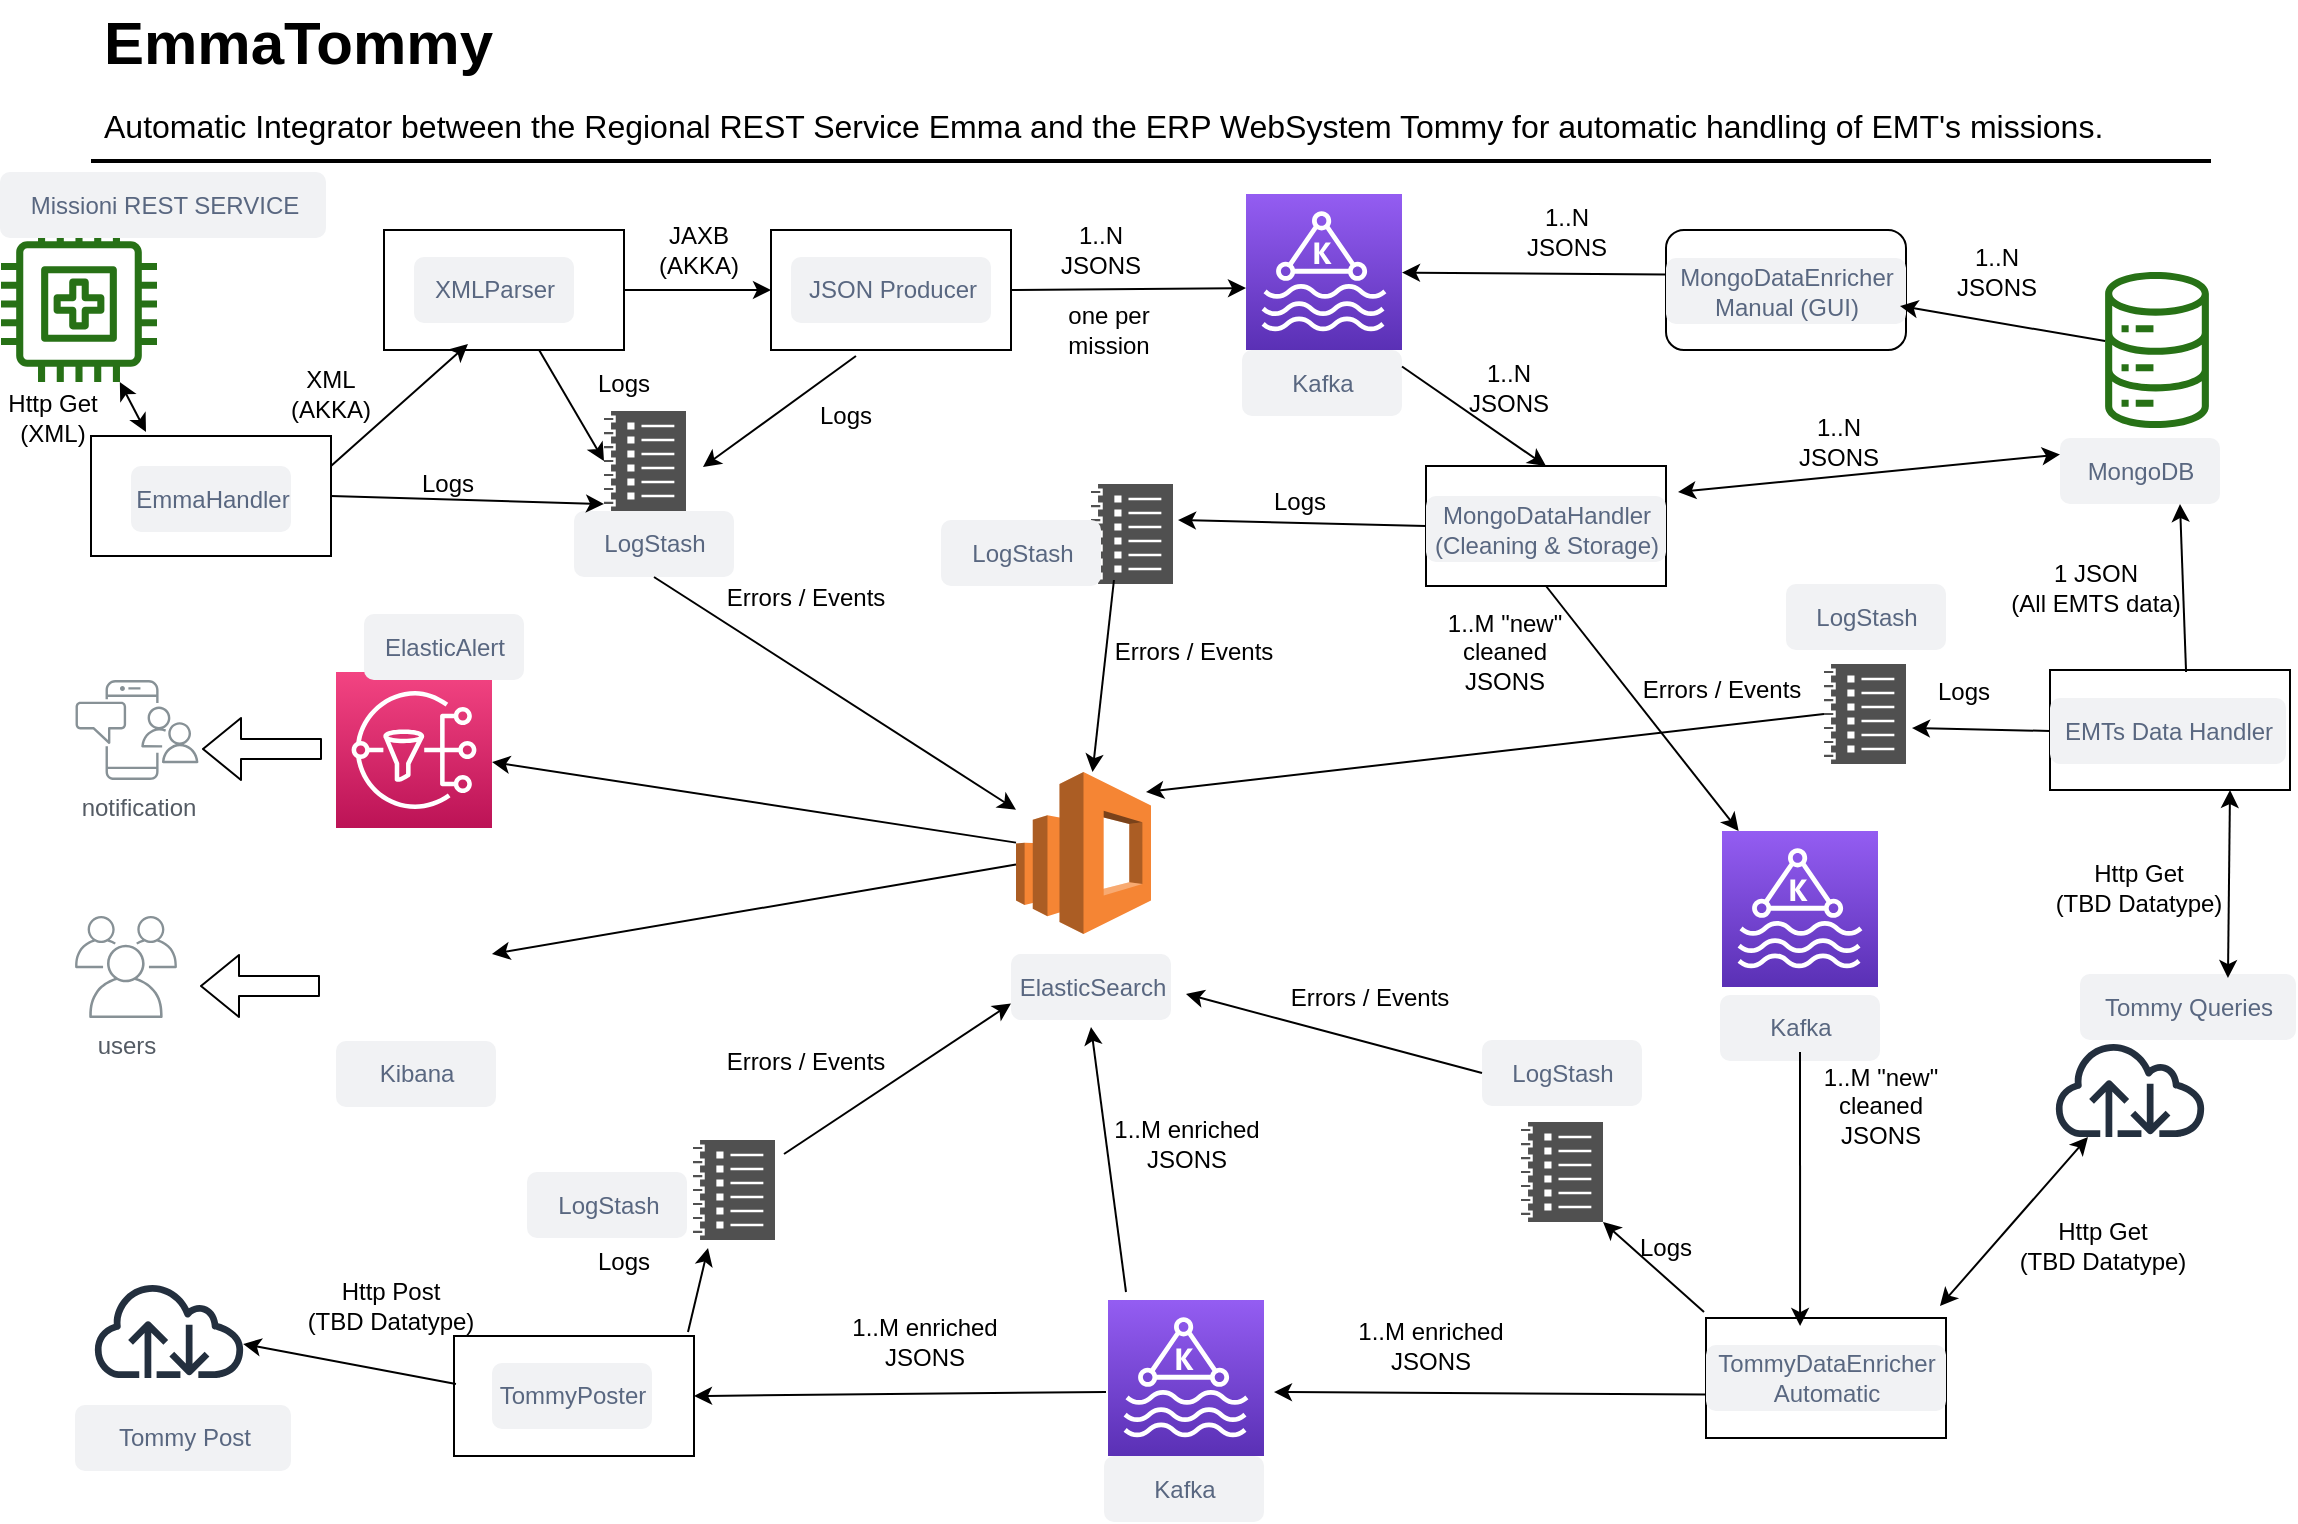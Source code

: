 <mxfile version="12.4.1" type="device" pages="1"><diagram id="Ht1M8jgEwFfnCIfOTk4-" name="Page-1"><mxGraphModel dx="1422" dy="769" grid="1" gridSize="10" guides="1" tooltips="1" connect="1" arrows="1" fold="1" page="1" pageScale="1" pageWidth="1169" pageHeight="827" math="0" shadow="0"><root><mxCell id="0"/><mxCell id="1" parent="0"/><mxCell id="-QjtrjUzRDEMRZ5MF8oH-47" value="EmmaTommy" style="text;html=1;resizable=0;points=[];autosize=1;align=left;verticalAlign=top;spacingTop=-4;fontSize=30;fontStyle=1" parent="1" vertex="1"><mxGeometry x="56.5" y="64.5" width="210" height="40" as="geometry"/></mxCell><mxCell id="-QjtrjUzRDEMRZ5MF8oH-48" value="Automatic Integrator between the Regional REST Service Emma and the ERP WebSystem Tommy for automatic handling of EMT's missions." style="text;html=1;resizable=0;points=[];autosize=1;align=left;verticalAlign=top;spacingTop=-4;fontSize=16;" parent="1" vertex="1"><mxGeometry x="56.5" y="114.5" width="1020" height="20" as="geometry"/></mxCell><mxCell id="SCVMTBWpLvtzJIhz15lM-1" value="" style="line;strokeWidth=2;html=1;fontSize=14;" parent="1" vertex="1"><mxGeometry x="52.5" y="139.5" width="1060" height="10" as="geometry"/></mxCell><mxCell id="BnP6x9EAKKf0JBf7ULfV-1" value="" style="outlineConnect=0;fontColor=#232F3E;gradientColor=none;fillColor=#277116;strokeColor=none;dashed=0;verticalLabelPosition=bottom;verticalAlign=top;align=center;html=1;fontSize=12;fontStyle=0;aspect=fixed;pointerEvents=1;shape=mxgraph.aws4.medical_emergency;" parent="1" vertex="1"><mxGeometry x="7.5" y="177" width="78" height="78" as="geometry"/></mxCell><mxCell id="BnP6x9EAKKf0JBf7ULfV-3" value="" style="outlineConnect=0;fontColor=#232F3E;gradientColor=none;fillColor=#277116;strokeColor=none;dashed=0;verticalLabelPosition=bottom;verticalAlign=top;align=center;html=1;fontSize=12;fontStyle=0;aspect=fixed;pointerEvents=1;shape=mxgraph.aws4.iot_analytics_data_store;" parent="1" vertex="1"><mxGeometry x="1058.5" y="200" width="54" height="78" as="geometry"/></mxCell><mxCell id="BnP6x9EAKKf0JBf7ULfV-4" value="" style="outlineConnect=0;fontColor=#232F3E;gradientColor=#945DF2;gradientDirection=north;fillColor=#5A30B5;strokeColor=#ffffff;dashed=0;verticalLabelPosition=bottom;verticalAlign=top;align=center;html=1;fontSize=12;fontStyle=0;aspect=fixed;shape=mxgraph.aws4.resourceIcon;resIcon=mxgraph.aws4.managed_streaming_for_kafka;" parent="1" vertex="1"><mxGeometry x="630" y="161" width="78" height="78" as="geometry"/></mxCell><mxCell id="BnP6x9EAKKf0JBf7ULfV-5" value="" style="rounded=0;whiteSpace=wrap;html=1;" parent="1" vertex="1"><mxGeometry x="52.5" y="282" width="120" height="60" as="geometry"/></mxCell><mxCell id="BnP6x9EAKKf0JBf7ULfV-6" value="" style="rounded=0;whiteSpace=wrap;html=1;" parent="1" vertex="1"><mxGeometry x="199" y="179" width="120" height="60" as="geometry"/></mxCell><mxCell id="BnP6x9EAKKf0JBf7ULfV-7" value="" style="pointerEvents=1;shadow=0;dashed=0;html=1;strokeColor=none;labelPosition=center;verticalLabelPosition=bottom;verticalAlign=top;align=center;fillColor=#505050;shape=mxgraph.mscae.oms.log_management" parent="1" vertex="1"><mxGeometry x="353.5" y="634" width="41" height="50" as="geometry"/></mxCell><mxCell id="BnP6x9EAKKf0JBf7ULfV-8" value="" style="pointerEvents=1;shadow=0;dashed=0;html=1;strokeColor=none;labelPosition=center;verticalLabelPosition=bottom;verticalAlign=top;align=center;fillColor=#505050;shape=mxgraph.mscae.oms.log_management" parent="1" vertex="1"><mxGeometry x="309" y="269.5" width="41" height="50" as="geometry"/></mxCell><mxCell id="BnP6x9EAKKf0JBf7ULfV-9" value="" style="rounded=0;whiteSpace=wrap;html=1;" parent="1" vertex="1"><mxGeometry x="720" y="297" width="120" height="60" as="geometry"/></mxCell><mxCell id="BnP6x9EAKKf0JBf7ULfV-11" value="" style="rounded=1;whiteSpace=wrap;html=1;" parent="1" vertex="1"><mxGeometry x="840" y="179" width="120" height="60" as="geometry"/></mxCell><mxCell id="BnP6x9EAKKf0JBf7ULfV-12" value="" style="outlineConnect=0;fontColor=#232F3E;gradientColor=#945DF2;gradientDirection=north;fillColor=#5A30B5;strokeColor=#ffffff;dashed=0;verticalLabelPosition=bottom;verticalAlign=top;align=center;html=1;fontSize=12;fontStyle=0;aspect=fixed;shape=mxgraph.aws4.resourceIcon;resIcon=mxgraph.aws4.managed_streaming_for_kafka;" parent="1" vertex="1"><mxGeometry x="868" y="479.5" width="78" height="78" as="geometry"/></mxCell><mxCell id="BnP6x9EAKKf0JBf7ULfV-13" value="" style="outlineConnect=0;fontColor=#232F3E;gradientColor=none;fillColor=#232F3E;strokeColor=none;dashed=0;verticalLabelPosition=bottom;verticalAlign=top;align=center;html=1;fontSize=12;fontStyle=0;aspect=fixed;pointerEvents=1;shape=mxgraph.aws4.internet;" parent="1" vertex="1"><mxGeometry x="1033" y="584.5" width="78" height="48" as="geometry"/></mxCell><mxCell id="BnP6x9EAKKf0JBf7ULfV-14" value="" style="outlineConnect=0;fontColor=#232F3E;gradientColor=none;fillColor=#232F3E;strokeColor=none;dashed=0;verticalLabelPosition=bottom;verticalAlign=top;align=center;html=1;fontSize=12;fontStyle=0;aspect=fixed;pointerEvents=1;shape=mxgraph.aws4.internet;" parent="1" vertex="1"><mxGeometry x="52.5" y="705" width="78" height="48" as="geometry"/></mxCell><mxCell id="BnP6x9EAKKf0JBf7ULfV-15" value="" style="rounded=0;whiteSpace=wrap;html=1;" parent="1" vertex="1"><mxGeometry x="860" y="723" width="120" height="60" as="geometry"/></mxCell><mxCell id="BnP6x9EAKKf0JBf7ULfV-16" value="" style="pointerEvents=1;shadow=0;dashed=0;html=1;strokeColor=none;labelPosition=center;verticalLabelPosition=bottom;verticalAlign=top;align=center;fillColor=#505050;shape=mxgraph.mscae.oms.log_management" parent="1" vertex="1"><mxGeometry x="552.5" y="306" width="41" height="50" as="geometry"/></mxCell><mxCell id="BnP6x9EAKKf0JBf7ULfV-17" value="" style="outlineConnect=0;fontColor=#232F3E;gradientColor=#945DF2;gradientDirection=north;fillColor=#5A30B5;strokeColor=#ffffff;dashed=0;verticalLabelPosition=bottom;verticalAlign=top;align=center;html=1;fontSize=12;fontStyle=0;aspect=fixed;shape=mxgraph.aws4.resourceIcon;resIcon=mxgraph.aws4.managed_streaming_for_kafka;" parent="1" vertex="1"><mxGeometry x="561" y="714" width="78" height="78" as="geometry"/></mxCell><mxCell id="BnP6x9EAKKf0JBf7ULfV-18" value="" style="rounded=0;whiteSpace=wrap;html=1;" parent="1" vertex="1"><mxGeometry x="234" y="732" width="120" height="60" as="geometry"/></mxCell><mxCell id="BnP6x9EAKKf0JBf7ULfV-19" value="" style="pointerEvents=1;shadow=0;dashed=0;html=1;strokeColor=none;labelPosition=center;verticalLabelPosition=bottom;verticalAlign=top;align=center;fillColor=#505050;shape=mxgraph.mscae.oms.log_management" parent="1" vertex="1"><mxGeometry x="767.5" y="625" width="41" height="50" as="geometry"/></mxCell><mxCell id="BnP6x9EAKKf0JBf7ULfV-20" value="" style="outlineConnect=0;dashed=0;verticalLabelPosition=bottom;verticalAlign=top;align=center;html=1;shape=mxgraph.aws3.elasticsearch_service;fillColor=#F58534;gradientColor=none;" parent="1" vertex="1"><mxGeometry x="515" y="450" width="67.5" height="81" as="geometry"/></mxCell><mxCell id="BnP6x9EAKKf0JBf7ULfV-21" value="" style="shape=image;html=1;verticalAlign=top;verticalLabelPosition=bottom;labelBackgroundColor=#ffffff;imageAspect=0;aspect=fixed;image=https://cdn4.iconfinder.com/data/icons/logos-brands-5/24/kibana-128.png" parent="1" vertex="1"><mxGeometry x="168" y="498.5" width="85" height="85" as="geometry"/></mxCell><mxCell id="BnP6x9EAKKf0JBf7ULfV-22" value="notification" style="outlineConnect=0;gradientColor=none;fontColor=#545B64;strokeColor=none;fillColor=#879196;dashed=0;verticalLabelPosition=bottom;verticalAlign=top;align=center;html=1;fontSize=12;fontStyle=0;aspect=fixed;shape=mxgraph.aws4.illustration_notification;pointerEvents=1" parent="1" vertex="1"><mxGeometry x="44.5" y="404" width="62" height="50" as="geometry"/></mxCell><mxCell id="BnP6x9EAKKf0JBf7ULfV-23" value="users" style="outlineConnect=0;gradientColor=none;fontColor=#545B64;strokeColor=none;fillColor=#879196;dashed=0;verticalLabelPosition=bottom;verticalAlign=top;align=center;html=1;fontSize=12;fontStyle=0;aspect=fixed;shape=mxgraph.aws4.illustration_users;pointerEvents=1" parent="1" vertex="1"><mxGeometry x="44.5" y="522" width="51" height="51" as="geometry"/></mxCell><mxCell id="BnP6x9EAKKf0JBf7ULfV-24" value="" style="outlineConnect=0;fontColor=#232F3E;gradientColor=#F34482;gradientDirection=north;fillColor=#BC1356;strokeColor=#ffffff;dashed=0;verticalLabelPosition=bottom;verticalAlign=top;align=center;html=1;fontSize=12;fontStyle=0;aspect=fixed;shape=mxgraph.aws4.resourceIcon;resIcon=mxgraph.aws4.sns;" parent="1" vertex="1"><mxGeometry x="175" y="400" width="78" height="78" as="geometry"/></mxCell><mxCell id="BnP6x9EAKKf0JBf7ULfV-26" value="XMLParser" style="rounded=1;align=center;fillColor=#F1F2F4;strokeColor=none;html=1;fontColor=#596780;fontSize=12" parent="1" vertex="1"><mxGeometry x="214" y="192.5" width="80" height="33" as="geometry"/></mxCell><mxCell id="BnP6x9EAKKf0JBf7ULfV-27" value="" style="rounded=0;whiteSpace=wrap;html=1;" parent="1" vertex="1"><mxGeometry x="392.5" y="179" width="120" height="60" as="geometry"/></mxCell><mxCell id="BnP6x9EAKKf0JBf7ULfV-29" value="JSON Producer" style="rounded=1;align=center;fillColor=#F1F2F4;strokeColor=none;html=1;fontColor=#596780;fontSize=12" parent="1" vertex="1"><mxGeometry x="402.5" y="192.5" width="100" height="33" as="geometry"/></mxCell><mxCell id="BnP6x9EAKKf0JBf7ULfV-30" value="ElasticSearch" style="rounded=1;align=center;fillColor=#F1F2F4;strokeColor=none;html=1;fontColor=#596780;fontSize=12" parent="1" vertex="1"><mxGeometry x="512.5" y="541" width="80" height="33" as="geometry"/></mxCell><mxCell id="BnP6x9EAKKf0JBf7ULfV-31" value="MongoDB" style="rounded=1;align=center;fillColor=#F1F2F4;strokeColor=none;html=1;fontColor=#596780;fontSize=12" parent="1" vertex="1"><mxGeometry x="1037" y="283" width="80" height="33" as="geometry"/></mxCell><mxCell id="BnP6x9EAKKf0JBf7ULfV-32" value="LogStash" style="rounded=1;align=center;fillColor=#F1F2F4;strokeColor=none;html=1;fontColor=#596780;fontSize=12" parent="1" vertex="1"><mxGeometry x="477.5" y="324" width="80" height="33" as="geometry"/></mxCell><mxCell id="BnP6x9EAKKf0JBf7ULfV-34" value="EmmaHandler" style="rounded=1;align=center;fillColor=#F1F2F4;strokeColor=none;html=1;fontColor=#596780;fontSize=12" parent="1" vertex="1"><mxGeometry x="72.5" y="297" width="80" height="33" as="geometry"/></mxCell><mxCell id="BnP6x9EAKKf0JBf7ULfV-35" value="LogStash" style="rounded=1;align=center;fillColor=#F1F2F4;strokeColor=none;html=1;fontColor=#596780;fontSize=12" parent="1" vertex="1"><mxGeometry x="748" y="584" width="80" height="33" as="geometry"/></mxCell><mxCell id="BnP6x9EAKKf0JBf7ULfV-36" value="LogStash" style="rounded=1;align=center;fillColor=#F1F2F4;strokeColor=none;html=1;fontColor=#596780;fontSize=12" parent="1" vertex="1"><mxGeometry x="270.5" y="650" width="80" height="33" as="geometry"/></mxCell><mxCell id="BnP6x9EAKKf0JBf7ULfV-37" value="Kafka" style="rounded=1;align=center;fillColor=#F1F2F4;strokeColor=none;html=1;fontColor=#596780;fontSize=12" parent="1" vertex="1"><mxGeometry x="628" y="239" width="80" height="33" as="geometry"/></mxCell><mxCell id="BnP6x9EAKKf0JBf7ULfV-38" value="Kafka" style="rounded=1;align=center;fillColor=#F1F2F4;strokeColor=none;html=1;fontColor=#596780;fontSize=12" parent="1" vertex="1"><mxGeometry x="867" y="561.5" width="80" height="33" as="geometry"/></mxCell><mxCell id="BnP6x9EAKKf0JBf7ULfV-39" value="Kafka" style="rounded=1;align=center;fillColor=#F1F2F4;strokeColor=none;html=1;fontColor=#596780;fontSize=12" parent="1" vertex="1"><mxGeometry x="559" y="792" width="80" height="33" as="geometry"/></mxCell><mxCell id="BnP6x9EAKKf0JBf7ULfV-40" value="Tommy Queries" style="rounded=1;align=center;fillColor=#F1F2F4;strokeColor=none;html=1;fontColor=#596780;fontSize=12" parent="1" vertex="1"><mxGeometry x="1047" y="551" width="108" height="33" as="geometry"/></mxCell><mxCell id="BnP6x9EAKKf0JBf7ULfV-41" value="Tommy Post" style="rounded=1;align=center;fillColor=#F1F2F4;strokeColor=none;html=1;fontColor=#596780;fontSize=12" parent="1" vertex="1"><mxGeometry x="44.5" y="766.5" width="108" height="33" as="geometry"/></mxCell><mxCell id="BnP6x9EAKKf0JBf7ULfV-42" value="&lt;div&gt;MongoDataHandler&lt;/div&gt;&lt;div&gt;(Cleaning &amp;amp; Storage)&lt;br&gt;&lt;/div&gt;" style="rounded=1;align=center;fillColor=#F1F2F4;strokeColor=none;html=1;fontColor=#596780;fontSize=12" parent="1" vertex="1"><mxGeometry x="720" y="312" width="120" height="33" as="geometry"/></mxCell><mxCell id="BnP6x9EAKKf0JBf7ULfV-43" value="&lt;div&gt;MongoDataEnricher&lt;/div&gt;&lt;div&gt;Manual (GUI)&lt;br&gt;&lt;/div&gt;" style="rounded=1;align=center;fillColor=#F1F2F4;strokeColor=none;html=1;fontColor=#596780;fontSize=12" parent="1" vertex="1"><mxGeometry x="840" y="193" width="120" height="33" as="geometry"/></mxCell><mxCell id="BnP6x9EAKKf0JBf7ULfV-44" value="&lt;div&gt;TommyDataEnricher&lt;/div&gt;Automatic" style="rounded=1;align=center;fillColor=#F1F2F4;strokeColor=none;html=1;fontColor=#596780;fontSize=12" parent="1" vertex="1"><mxGeometry x="860" y="736.5" width="120" height="33" as="geometry"/></mxCell><mxCell id="BnP6x9EAKKf0JBf7ULfV-45" value="Missioni REST SERVICE" style="rounded=1;align=center;fillColor=#F1F2F4;strokeColor=none;html=1;fontColor=#596780;fontSize=12" parent="1" vertex="1"><mxGeometry x="7" y="150" width="163" height="33" as="geometry"/></mxCell><mxCell id="BnP6x9EAKKf0JBf7ULfV-46" value="TommyPoster" style="rounded=1;align=center;fillColor=#F1F2F4;strokeColor=none;html=1;fontColor=#596780;fontSize=12" parent="1" vertex="1"><mxGeometry x="253" y="745.5" width="80" height="33" as="geometry"/></mxCell><mxCell id="BnP6x9EAKKf0JBf7ULfV-48" value="LogStash" style="rounded=1;align=center;fillColor=#F1F2F4;strokeColor=none;html=1;fontColor=#596780;fontSize=12" parent="1" vertex="1"><mxGeometry x="294" y="319.5" width="80" height="33" as="geometry"/></mxCell><mxCell id="BnP6x9EAKKf0JBf7ULfV-49" value="Kibana" style="rounded=1;align=center;fillColor=#F1F2F4;strokeColor=none;html=1;fontColor=#596780;fontSize=12" parent="1" vertex="1"><mxGeometry x="175" y="584.5" width="80" height="33" as="geometry"/></mxCell><mxCell id="BnP6x9EAKKf0JBf7ULfV-51" value="" style="endArrow=classic;html=1;exitX=1;exitY=0.25;exitDx=0;exitDy=0;entryX=0.35;entryY=0.95;entryDx=0;entryDy=0;entryPerimeter=0;" parent="1" source="BnP6x9EAKKf0JBf7ULfV-5" target="BnP6x9EAKKf0JBf7ULfV-6" edge="1"><mxGeometry width="50" height="50" relative="1" as="geometry"><mxPoint x="190" y="300" as="sourcePoint"/><mxPoint x="240" y="250" as="targetPoint"/></mxGeometry></mxCell><mxCell id="BnP6x9EAKKf0JBf7ULfV-53" value="" style="endArrow=classic;html=1;entryX=0;entryY=0.5;entryDx=0;entryDy=0;entryPerimeter=0;" parent="1" source="BnP6x9EAKKf0JBf7ULfV-6" target="BnP6x9EAKKf0JBf7ULfV-8" edge="1"><mxGeometry width="50" height="50" relative="1" as="geometry"><mxPoint x="192.5" y="317" as="sourcePoint"/><mxPoint x="310" y="270" as="targetPoint"/></mxGeometry></mxCell><mxCell id="BnP6x9EAKKf0JBf7ULfV-56" value="" style="endArrow=classic;startArrow=classic;html=1;" parent="1" target="BnP6x9EAKKf0JBf7ULfV-1" edge="1"><mxGeometry width="50" height="50" relative="1" as="geometry"><mxPoint x="80" y="280" as="sourcePoint"/><mxPoint x="110" y="240" as="targetPoint"/></mxGeometry></mxCell><mxCell id="BnP6x9EAKKf0JBf7ULfV-57" value="" style="endArrow=classic;html=1;exitX=1;exitY=0.5;exitDx=0;exitDy=0;entryX=0;entryY=0.5;entryDx=0;entryDy=0;" parent="1" source="BnP6x9EAKKf0JBf7ULfV-6" target="BnP6x9EAKKf0JBf7ULfV-27" edge="1"><mxGeometry width="50" height="50" relative="1" as="geometry"><mxPoint x="316.5" y="257" as="sourcePoint"/><mxPoint x="370" y="209" as="targetPoint"/></mxGeometry></mxCell><mxCell id="BnP6x9EAKKf0JBf7ULfV-58" value="" style="endArrow=classic;html=1;exitX=0.5;exitY=1;exitDx=0;exitDy=0;" parent="1" source="BnP6x9EAKKf0JBf7ULfV-48" target="BnP6x9EAKKf0JBf7ULfV-20" edge="1"><mxGeometry width="50" height="50" relative="1" as="geometry"><mxPoint x="350" y="490" as="sourcePoint"/><mxPoint x="400" y="440" as="targetPoint"/></mxGeometry></mxCell><mxCell id="BnP6x9EAKKf0JBf7ULfV-59" value="" style="endArrow=classic;html=1;exitX=0.28;exitY=0.96;exitDx=0;exitDy=0;exitPerimeter=0;" parent="1" source="BnP6x9EAKKf0JBf7ULfV-16" target="BnP6x9EAKKf0JBf7ULfV-20" edge="1"><mxGeometry width="50" height="50" relative="1" as="geometry"><mxPoint x="344" y="362.5" as="sourcePoint"/><mxPoint x="528.02" y="551" as="targetPoint"/></mxGeometry></mxCell><mxCell id="BnP6x9EAKKf0JBf7ULfV-60" value="" style="endArrow=classic;html=1;exitX=0;exitY=0.5;exitDx=0;exitDy=0;" parent="1" source="BnP6x9EAKKf0JBf7ULfV-35" edge="1"><mxGeometry width="50" height="50" relative="1" as="geometry"><mxPoint x="354" y="372.5" as="sourcePoint"/><mxPoint x="600" y="561" as="targetPoint"/></mxGeometry></mxCell><mxCell id="BnP6x9EAKKf0JBf7ULfV-61" value="" style="endArrow=classic;html=1;exitX=1.11;exitY=0.14;exitDx=0;exitDy=0;entryX=0;entryY=0.75;entryDx=0;entryDy=0;exitPerimeter=0;" parent="1" source="BnP6x9EAKKf0JBf7ULfV-7" target="BnP6x9EAKKf0JBf7ULfV-30" edge="1"><mxGeometry width="50" height="50" relative="1" as="geometry"><mxPoint x="364" y="382.5" as="sourcePoint"/><mxPoint x="548.02" y="571" as="targetPoint"/></mxGeometry></mxCell><mxCell id="BnP6x9EAKKf0JBf7ULfV-62" value="" style="endArrow=classic;html=1;" parent="1" source="BnP6x9EAKKf0JBf7ULfV-20" target="BnP6x9EAKKf0JBf7ULfV-24" edge="1"><mxGeometry width="50" height="50" relative="1" as="geometry"><mxPoint x="590" y="660" as="sourcePoint"/><mxPoint x="558.02" y="581" as="targetPoint"/></mxGeometry></mxCell><mxCell id="BnP6x9EAKKf0JBf7ULfV-63" value="" style="endArrow=classic;html=1;entryX=1;entryY=0.5;entryDx=0;entryDy=0;" parent="1" source="BnP6x9EAKKf0JBf7ULfV-20" target="BnP6x9EAKKf0JBf7ULfV-21" edge="1"><mxGeometry width="50" height="50" relative="1" as="geometry"><mxPoint x="510" y="500" as="sourcePoint"/><mxPoint x="568.02" y="591" as="targetPoint"/></mxGeometry></mxCell><mxCell id="BnP6x9EAKKf0JBf7ULfV-64" value="" style="endArrow=classic;html=1;exitX=0.354;exitY=1.05;exitDx=0;exitDy=0;entryX=1.207;entryY=0.56;entryDx=0;entryDy=0;entryPerimeter=0;exitPerimeter=0;" parent="1" source="BnP6x9EAKKf0JBf7ULfV-27" target="BnP6x9EAKKf0JBf7ULfV-8" edge="1"><mxGeometry width="50" height="50" relative="1" as="geometry"><mxPoint x="394" y="412.5" as="sourcePoint"/><mxPoint x="578.02" y="601" as="targetPoint"/></mxGeometry></mxCell><mxCell id="BnP6x9EAKKf0JBf7ULfV-65" value="" style="endArrow=classic;html=1;exitX=0;exitY=0.5;exitDx=0;exitDy=0;entryX=1.061;entryY=0.36;entryDx=0;entryDy=0;entryPerimeter=0;" parent="1" source="BnP6x9EAKKf0JBf7ULfV-9" target="BnP6x9EAKKf0JBf7ULfV-16" edge="1"><mxGeometry width="50" height="50" relative="1" as="geometry"><mxPoint x="404" y="422.5" as="sourcePoint"/><mxPoint x="588.02" y="611" as="targetPoint"/></mxGeometry></mxCell><mxCell id="BnP6x9EAKKf0JBf7ULfV-66" value="" style="endArrow=classic;html=1;entryX=0.975;entryY=0.633;entryDx=0;entryDy=0;entryPerimeter=0;" parent="1" source="BnP6x9EAKKf0JBf7ULfV-3" target="BnP6x9EAKKf0JBf7ULfV-11" edge="1"><mxGeometry width="50" height="50" relative="1" as="geometry"><mxPoint x="910" y="370" as="sourcePoint"/><mxPoint x="598.02" y="621" as="targetPoint"/></mxGeometry></mxCell><mxCell id="BnP6x9EAKKf0JBf7ULfV-67" value="" style="endArrow=classic;html=1;exitX=0.5;exitY=1;exitDx=0;exitDy=0;" parent="1" source="BnP6x9EAKKf0JBf7ULfV-9" target="BnP6x9EAKKf0JBf7ULfV-12" edge="1"><mxGeometry width="50" height="50" relative="1" as="geometry"><mxPoint x="424" y="442.5" as="sourcePoint"/><mxPoint x="608.02" y="631" as="targetPoint"/></mxGeometry></mxCell><mxCell id="BnP6x9EAKKf0JBf7ULfV-68" value="" style="endArrow=classic;html=1;exitX=1;exitY=0.25;exitDx=0;exitDy=0;entryX=0.5;entryY=0;entryDx=0;entryDy=0;" parent="1" source="BnP6x9EAKKf0JBf7ULfV-37" target="BnP6x9EAKKf0JBf7ULfV-9" edge="1"><mxGeometry width="50" height="50" relative="1" as="geometry"><mxPoint x="434" y="452.5" as="sourcePoint"/><mxPoint x="618.02" y="641" as="targetPoint"/></mxGeometry></mxCell><mxCell id="BnP6x9EAKKf0JBf7ULfV-69" value="" style="endArrow=classic;html=1;exitX=0;exitY=0.25;exitDx=0;exitDy=0;" parent="1" source="BnP6x9EAKKf0JBf7ULfV-43" target="BnP6x9EAKKf0JBf7ULfV-4" edge="1"><mxGeometry width="50" height="50" relative="1" as="geometry"><mxPoint x="444" y="462.5" as="sourcePoint"/><mxPoint x="628.02" y="651" as="targetPoint"/></mxGeometry></mxCell><mxCell id="BnP6x9EAKKf0JBf7ULfV-72" value="" style="shape=flexArrow;endArrow=classic;html=1;" parent="1" edge="1"><mxGeometry width="50" height="50" relative="1" as="geometry"><mxPoint x="168" y="438.5" as="sourcePoint"/><mxPoint x="108" y="438.5" as="targetPoint"/></mxGeometry></mxCell><mxCell id="BnP6x9EAKKf0JBf7ULfV-73" value="" style="shape=flexArrow;endArrow=classic;html=1;" parent="1" edge="1"><mxGeometry width="50" height="50" relative="1" as="geometry"><mxPoint x="167" y="557" as="sourcePoint"/><mxPoint x="107" y="557" as="targetPoint"/></mxGeometry></mxCell><mxCell id="BnP6x9EAKKf0JBf7ULfV-75" value="" style="endArrow=classic;html=1;entryX=0.392;entryY=0.067;entryDx=0;entryDy=0;entryPerimeter=0;" parent="1" target="BnP6x9EAKKf0JBf7ULfV-15" edge="1"><mxGeometry width="50" height="50" relative="1" as="geometry"><mxPoint x="907" y="590" as="sourcePoint"/><mxPoint x="954.5" y="589" as="targetPoint"/></mxGeometry></mxCell><mxCell id="BnP6x9EAKKf0JBf7ULfV-76" value="" style="endArrow=classic;html=1;entryX=1;entryY=1;entryDx=0;entryDy=0;entryPerimeter=0;" parent="1" target="BnP6x9EAKKf0JBf7ULfV-19" edge="1"><mxGeometry width="50" height="50" relative="1" as="geometry"><mxPoint x="859" y="720" as="sourcePoint"/><mxPoint x="261" y="256" as="targetPoint"/></mxGeometry></mxCell><mxCell id="BnP6x9EAKKf0JBf7ULfV-77" value="" style="endArrow=classic;html=1;exitX=0;exitY=0.75;exitDx=0;exitDy=0;entryX=1.064;entryY=0.59;entryDx=0;entryDy=0;entryPerimeter=0;" parent="1" source="BnP6x9EAKKf0JBf7ULfV-44" target="BnP6x9EAKKf0JBf7ULfV-17" edge="1"><mxGeometry width="50" height="50" relative="1" as="geometry"><mxPoint x="686" y="766" as="sourcePoint"/><mxPoint x="754.5" y="705" as="targetPoint"/></mxGeometry></mxCell><mxCell id="BnP6x9EAKKf0JBf7ULfV-78" value="" style="endArrow=classic;html=1;entryX=1;entryY=0.5;entryDx=0;entryDy=0;" parent="1" target="BnP6x9EAKKf0JBf7ULfV-18" edge="1"><mxGeometry width="50" height="50" relative="1" as="geometry"><mxPoint x="560" y="760" as="sourcePoint"/><mxPoint x="281" y="276" as="targetPoint"/></mxGeometry></mxCell><mxCell id="BnP6x9EAKKf0JBf7ULfV-80" value="" style="endArrow=classic;html=1;exitX=0.008;exitY=0.4;exitDx=0;exitDy=0;exitPerimeter=0;" parent="1" source="BnP6x9EAKKf0JBf7ULfV-18" target="BnP6x9EAKKf0JBf7ULfV-14" edge="1"><mxGeometry width="50" height="50" relative="1" as="geometry"><mxPoint x="232.5" y="357" as="sourcePoint"/><mxPoint x="301" y="296" as="targetPoint"/></mxGeometry></mxCell><mxCell id="BnP6x9EAKKf0JBf7ULfV-82" value="Errors / Events" style="text;html=1;strokeColor=none;fillColor=none;align=center;verticalAlign=middle;whiteSpace=wrap;rounded=0;" parent="1" vertex="1"><mxGeometry x="366.5" y="352.5" width="86" height="20" as="geometry"/></mxCell><mxCell id="BnP6x9EAKKf0JBf7ULfV-90" value="Http Get (XML)" style="text;html=1;strokeColor=none;fillColor=none;align=center;verticalAlign=middle;whiteSpace=wrap;rounded=0;" parent="1" vertex="1"><mxGeometry x="7" y="263" width="53" height="20" as="geometry"/></mxCell><mxCell id="BnP6x9EAKKf0JBf7ULfV-91" value="XML (AKKA)" style="text;html=1;strokeColor=none;fillColor=none;align=center;verticalAlign=middle;whiteSpace=wrap;rounded=0;" parent="1" vertex="1"><mxGeometry x="146" y="250.5" width="53" height="20" as="geometry"/></mxCell><mxCell id="BnP6x9EAKKf0JBf7ULfV-92" value="JAXB (AKKA)" style="text;html=1;strokeColor=none;fillColor=none;align=center;verticalAlign=middle;whiteSpace=wrap;rounded=0;" parent="1" vertex="1"><mxGeometry x="329.5" y="179" width="53" height="20" as="geometry"/></mxCell><mxCell id="BnP6x9EAKKf0JBf7ULfV-93" value="" style="endArrow=classic;html=1;exitX=1;exitY=0.5;exitDx=0;exitDy=0;entryX=0;entryY=0.603;entryDx=0;entryDy=0;entryPerimeter=0;" parent="1" source="BnP6x9EAKKf0JBf7ULfV-27" target="BnP6x9EAKKf0JBf7ULfV-4" edge="1"><mxGeometry width="50" height="50" relative="1" as="geometry"><mxPoint x="526.5" y="208" as="sourcePoint"/><mxPoint x="620" y="208" as="targetPoint"/></mxGeometry></mxCell><mxCell id="BnP6x9EAKKf0JBf7ULfV-94" value="1..N JSONS" style="text;html=1;strokeColor=none;fillColor=none;align=center;verticalAlign=middle;whiteSpace=wrap;rounded=0;" parent="1" vertex="1"><mxGeometry x="531" y="179" width="53" height="20" as="geometry"/></mxCell><mxCell id="BnP6x9EAKKf0JBf7ULfV-95" value="one per mission" style="text;html=1;strokeColor=none;fillColor=none;align=center;verticalAlign=middle;whiteSpace=wrap;rounded=0;" parent="1" vertex="1"><mxGeometry x="534.5" y="219" width="53" height="20" as="geometry"/></mxCell><mxCell id="BnP6x9EAKKf0JBf7ULfV-96" value="1..N JSONS" style="text;html=1;strokeColor=none;fillColor=none;align=center;verticalAlign=middle;whiteSpace=wrap;rounded=0;" parent="1" vertex="1"><mxGeometry x="735" y="248" width="53" height="20" as="geometry"/></mxCell><mxCell id="BnP6x9EAKKf0JBf7ULfV-97" value="1..N JSONS" style="text;html=1;strokeColor=none;fillColor=none;align=center;verticalAlign=middle;whiteSpace=wrap;rounded=0;" parent="1" vertex="1"><mxGeometry x="979" y="190" width="53" height="20" as="geometry"/></mxCell><mxCell id="BnP6x9EAKKf0JBf7ULfV-98" value="1..N JSONS" style="text;html=1;strokeColor=none;fillColor=none;align=center;verticalAlign=middle;whiteSpace=wrap;rounded=0;" parent="1" vertex="1"><mxGeometry x="763.5" y="170" width="53" height="20" as="geometry"/></mxCell><mxCell id="BnP6x9EAKKf0JBf7ULfV-100" value="1..M &quot;new&quot; cleaned JSONS" style="text;html=1;strokeColor=none;fillColor=none;align=center;verticalAlign=middle;whiteSpace=wrap;rounded=0;" parent="1" vertex="1"><mxGeometry x="720" y="380" width="79" height="20" as="geometry"/></mxCell><mxCell id="BnP6x9EAKKf0JBf7ULfV-101" value="1..M &quot;new&quot; cleaned JSONS" style="text;html=1;strokeColor=none;fillColor=none;align=center;verticalAlign=middle;whiteSpace=wrap;rounded=0;" parent="1" vertex="1"><mxGeometry x="908" y="607" width="79" height="20" as="geometry"/></mxCell><mxCell id="BnP6x9EAKKf0JBf7ULfV-102" value="" style="endArrow=classic;html=1;" parent="1" edge="1"><mxGeometry width="50" height="50" relative="1" as="geometry"><mxPoint x="570" y="710" as="sourcePoint"/><mxPoint x="552.5" y="577.5" as="targetPoint"/></mxGeometry></mxCell><mxCell id="BnP6x9EAKKf0JBf7ULfV-103" value="1..M enriched JSONS" style="text;html=1;strokeColor=none;fillColor=none;align=center;verticalAlign=middle;whiteSpace=wrap;rounded=0;" parent="1" vertex="1"><mxGeometry x="561" y="617.5" width="79" height="36" as="geometry"/></mxCell><mxCell id="BnP6x9EAKKf0JBf7ULfV-104" value="1..M enriched JSONS" style="text;html=1;strokeColor=none;fillColor=none;align=center;verticalAlign=middle;whiteSpace=wrap;rounded=0;" parent="1" vertex="1"><mxGeometry x="430" y="717" width="79" height="36" as="geometry"/></mxCell><mxCell id="BnP6x9EAKKf0JBf7ULfV-105" value="1..M enriched JSONS" style="text;html=1;strokeColor=none;fillColor=none;align=center;verticalAlign=middle;whiteSpace=wrap;rounded=0;" parent="1" vertex="1"><mxGeometry x="682.5" y="718.5" width="79" height="36" as="geometry"/></mxCell><mxCell id="BnP6x9EAKKf0JBf7ULfV-106" value="&lt;div&gt;Http Post&lt;/div&gt;&lt;div&gt;(TBD Datatype)&lt;br&gt;&lt;/div&gt;" style="text;html=1;strokeColor=none;fillColor=none;align=center;verticalAlign=middle;whiteSpace=wrap;rounded=0;" parent="1" vertex="1"><mxGeometry x="155" y="699" width="95" height="36" as="geometry"/></mxCell><mxCell id="BnP6x9EAKKf0JBf7ULfV-108" value="Logs" style="text;html=1;strokeColor=none;fillColor=none;align=center;verticalAlign=middle;whiteSpace=wrap;rounded=0;" parent="1" vertex="1"><mxGeometry x="276" y="245.5" width="86" height="20" as="geometry"/></mxCell><mxCell id="BnP6x9EAKKf0JBf7ULfV-110" value="Errors / Events" style="text;html=1;strokeColor=none;fillColor=none;align=center;verticalAlign=middle;whiteSpace=wrap;rounded=0;" parent="1" vertex="1"><mxGeometry x="561" y="380" width="86" height="20" as="geometry"/></mxCell><mxCell id="BnP6x9EAKKf0JBf7ULfV-112" value="Errors / Events" style="text;html=1;strokeColor=none;fillColor=none;align=center;verticalAlign=middle;whiteSpace=wrap;rounded=0;" parent="1" vertex="1"><mxGeometry x="649" y="553" width="86" height="20" as="geometry"/></mxCell><mxCell id="BnP6x9EAKKf0JBf7ULfV-113" value="Errors / Events" style="text;html=1;strokeColor=none;fillColor=none;align=center;verticalAlign=middle;whiteSpace=wrap;rounded=0;" parent="1" vertex="1"><mxGeometry x="366.5" y="584.5" width="86" height="20" as="geometry"/></mxCell><mxCell id="BnP6x9EAKKf0JBf7ULfV-114" value="&lt;div&gt;Http Get&lt;/div&gt;&lt;div&gt;(TBD Datatype)&lt;br&gt;&lt;/div&gt;" style="text;html=1;strokeColor=none;fillColor=none;align=center;verticalAlign=middle;whiteSpace=wrap;rounded=0;" parent="1" vertex="1"><mxGeometry x="1011" y="669" width="95" height="36" as="geometry"/></mxCell><mxCell id="BnP6x9EAKKf0JBf7ULfV-117" value="Logs" style="text;html=1;strokeColor=none;fillColor=none;align=center;verticalAlign=middle;whiteSpace=wrap;rounded=0;" parent="1" vertex="1"><mxGeometry x="614" y="305" width="86" height="20" as="geometry"/></mxCell><mxCell id="BnP6x9EAKKf0JBf7ULfV-119" value="" style="endArrow=classic;html=1;entryX=0.183;entryY=1.08;entryDx=0;entryDy=0;entryPerimeter=0;" parent="1" target="BnP6x9EAKKf0JBf7ULfV-7" edge="1"><mxGeometry width="50" height="50" relative="1" as="geometry"><mxPoint x="351" y="730" as="sourcePoint"/><mxPoint x="303.738" y="719.1" as="targetPoint"/></mxGeometry></mxCell><mxCell id="BnP6x9EAKKf0JBf7ULfV-120" value="Logs" style="text;html=1;strokeColor=none;fillColor=none;align=center;verticalAlign=middle;whiteSpace=wrap;rounded=0;" parent="1" vertex="1"><mxGeometry x="797" y="677.5" width="86" height="20" as="geometry"/></mxCell><mxCell id="BnP6x9EAKKf0JBf7ULfV-121" value="" style="endArrow=classic;html=1;exitX=1;exitY=0.5;exitDx=0;exitDy=0;entryX=0;entryY=0.93;entryDx=0;entryDy=0;entryPerimeter=0;" parent="1" source="BnP6x9EAKKf0JBf7ULfV-5" target="BnP6x9EAKKf0JBf7ULfV-8" edge="1"><mxGeometry width="50" height="50" relative="1" as="geometry"><mxPoint x="182.5" y="307" as="sourcePoint"/><mxPoint x="251" y="246" as="targetPoint"/></mxGeometry></mxCell><mxCell id="BnP6x9EAKKf0JBf7ULfV-122" value="Logs" style="text;html=1;strokeColor=none;fillColor=none;align=center;verticalAlign=middle;whiteSpace=wrap;rounded=0;" parent="1" vertex="1"><mxGeometry x="188" y="296" width="86" height="20" as="geometry"/></mxCell><mxCell id="BnP6x9EAKKf0JBf7ULfV-127" value="Logs" style="text;html=1;strokeColor=none;fillColor=none;align=center;verticalAlign=middle;whiteSpace=wrap;rounded=0;" parent="1" vertex="1"><mxGeometry x="276" y="685" width="86" height="20" as="geometry"/></mxCell><mxCell id="BnP6x9EAKKf0JBf7ULfV-129" value="ElasticAlert" style="rounded=1;align=center;fillColor=#F1F2F4;strokeColor=none;html=1;fontColor=#596780;fontSize=12" parent="1" vertex="1"><mxGeometry x="189" y="371" width="80" height="33" as="geometry"/></mxCell><mxCell id="VDv31dbSlnKD1pFnh0bS-1" value="" style="rounded=0;whiteSpace=wrap;html=1;" parent="1" vertex="1"><mxGeometry x="1032" y="399" width="120" height="60" as="geometry"/></mxCell><mxCell id="VDv31dbSlnKD1pFnh0bS-2" value="&lt;div&gt;Http Get&lt;/div&gt;&lt;div&gt;(TBD Datatype)&lt;br&gt;&lt;/div&gt;" style="text;html=1;strokeColor=none;fillColor=none;align=center;verticalAlign=middle;whiteSpace=wrap;rounded=0;" parent="1" vertex="1"><mxGeometry x="1029" y="490" width="95" height="36" as="geometry"/></mxCell><mxCell id="VDv31dbSlnKD1pFnh0bS-3" value="" style="endArrow=classic;startArrow=classic;html=1;entryX=0.975;entryY=-0.1;entryDx=0;entryDy=0;entryPerimeter=0;" parent="1" source="BnP6x9EAKKf0JBf7ULfV-13" target="BnP6x9EAKKf0JBf7ULfV-15" edge="1"><mxGeometry width="50" height="50" relative="1" as="geometry"><mxPoint x="990" y="430" as="sourcePoint"/><mxPoint x="1068.707" y="257.838" as="targetPoint"/></mxGeometry></mxCell><mxCell id="VDv31dbSlnKD1pFnh0bS-4" value="" style="endArrow=classic;startArrow=classic;html=1;exitX=0.685;exitY=0.061;exitDx=0;exitDy=0;exitPerimeter=0;entryX=0.75;entryY=1;entryDx=0;entryDy=0;" parent="1" source="BnP6x9EAKKf0JBf7ULfV-40" target="VDv31dbSlnKD1pFnh0bS-1" edge="1"><mxGeometry width="50" height="50" relative="1" as="geometry"><mxPoint x="860" y="339.98" as="sourcePoint"/><mxPoint x="1078.707" y="267.838" as="targetPoint"/></mxGeometry></mxCell><mxCell id="VDv31dbSlnKD1pFnh0bS-6" value="&lt;div&gt;1 JSON&lt;/div&gt;&lt;div&gt;(All EMTS data)&lt;br&gt;&lt;/div&gt;" style="text;html=1;strokeColor=none;fillColor=none;align=center;verticalAlign=middle;whiteSpace=wrap;rounded=0;" parent="1" vertex="1"><mxGeometry x="1010" y="348" width="90" height="20" as="geometry"/></mxCell><mxCell id="VDv31dbSlnKD1pFnh0bS-8" value="" style="endArrow=classic;html=1;exitX=0.567;exitY=0.017;exitDx=0;exitDy=0;exitPerimeter=0;entryX=0.75;entryY=1;entryDx=0;entryDy=0;" parent="1" source="VDv31dbSlnKD1pFnh0bS-1" target="BnP6x9EAKKf0JBf7ULfV-31" edge="1"><mxGeometry width="50" height="50" relative="1" as="geometry"><mxPoint x="790" y="367" as="sourcePoint"/><mxPoint x="880" y="445.14" as="targetPoint"/></mxGeometry></mxCell><mxCell id="VDv31dbSlnKD1pFnh0bS-9" value="EMTs Data Handler" style="rounded=1;align=center;fillColor=#F1F2F4;strokeColor=none;html=1;fontColor=#596780;fontSize=12" parent="1" vertex="1"><mxGeometry x="1032" y="413" width="118" height="33" as="geometry"/></mxCell><mxCell id="VDv31dbSlnKD1pFnh0bS-10" value="Logs" style="text;html=1;strokeColor=none;fillColor=none;align=center;verticalAlign=middle;whiteSpace=wrap;rounded=0;" parent="1" vertex="1"><mxGeometry x="387" y="262" width="86" height="20" as="geometry"/></mxCell><mxCell id="VDv31dbSlnKD1pFnh0bS-11" value="" style="pointerEvents=1;shadow=0;dashed=0;html=1;strokeColor=none;labelPosition=center;verticalLabelPosition=bottom;verticalAlign=top;align=center;fillColor=#505050;shape=mxgraph.mscae.oms.log_management" parent="1" vertex="1"><mxGeometry x="919" y="396" width="41" height="50" as="geometry"/></mxCell><mxCell id="VDv31dbSlnKD1pFnh0bS-12" value="LogStash" style="rounded=1;align=center;fillColor=#F1F2F4;strokeColor=none;html=1;fontColor=#596780;fontSize=12" parent="1" vertex="1"><mxGeometry x="900" y="356" width="80" height="33" as="geometry"/></mxCell><mxCell id="VDv31dbSlnKD1pFnh0bS-13" value="Logs" style="text;html=1;strokeColor=none;fillColor=none;align=center;verticalAlign=middle;whiteSpace=wrap;rounded=0;" parent="1" vertex="1"><mxGeometry x="946" y="400" width="86" height="20" as="geometry"/></mxCell><mxCell id="VDv31dbSlnKD1pFnh0bS-14" value="" style="endArrow=classic;html=1;exitX=0;exitY=0.5;exitDx=0;exitDy=0;entryX=1.073;entryY=0.64;entryDx=0;entryDy=0;entryPerimeter=0;" parent="1" source="VDv31dbSlnKD1pFnh0bS-9" target="VDv31dbSlnKD1pFnh0bS-11" edge="1"><mxGeometry width="50" height="50" relative="1" as="geometry"><mxPoint x="790" y="367" as="sourcePoint"/><mxPoint x="886.331" y="489.5" as="targetPoint"/></mxGeometry></mxCell><mxCell id="VDv31dbSlnKD1pFnh0bS-15" value="" style="endArrow=classic;html=1;exitX=0;exitY=0.5;exitDx=0;exitDy=0;exitPerimeter=0;" parent="1" source="VDv31dbSlnKD1pFnh0bS-11" edge="1"><mxGeometry width="50" height="50" relative="1" as="geometry"><mxPoint x="573.98" y="364" as="sourcePoint"/><mxPoint x="580" y="460" as="targetPoint"/></mxGeometry></mxCell><mxCell id="VDv31dbSlnKD1pFnh0bS-16" value="Errors / Events" style="text;html=1;strokeColor=none;fillColor=none;align=center;verticalAlign=middle;whiteSpace=wrap;rounded=0;" parent="1" vertex="1"><mxGeometry x="825" y="399" width="86" height="20" as="geometry"/></mxCell><mxCell id="BnP6x9EAKKf0JBf7ULfV-99" value="1..N JSONS" style="text;html=1;strokeColor=none;fillColor=none;align=center;verticalAlign=middle;whiteSpace=wrap;rounded=0;" parent="1" vertex="1"><mxGeometry x="900" y="274.5" width="53" height="20" as="geometry"/></mxCell><mxCell id="NT6LR2SrFhTZo-Av1AcO-1" value="" style="endArrow=classic;startArrow=classic;html=1;exitX=1.05;exitY=-0.061;exitDx=0;exitDy=0;exitPerimeter=0;entryX=0;entryY=0.25;entryDx=0;entryDy=0;" edge="1" parent="1" source="BnP6x9EAKKf0JBf7ULfV-42" target="BnP6x9EAKKf0JBf7ULfV-31"><mxGeometry width="50" height="50" relative="1" as="geometry"><mxPoint x="1004.98" y="363.513" as="sourcePoint"/><mxPoint x="1006" y="269.5" as="targetPoint"/></mxGeometry></mxCell></root></mxGraphModel></diagram></mxfile>